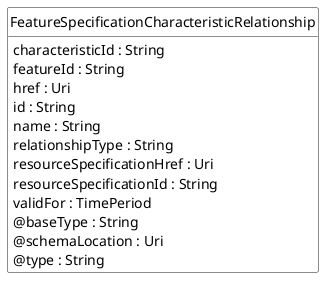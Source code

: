 @startuml
hide circle
hide methods
hide stereotype
show <<Enumeration>> stereotype
skinparam class {
   BackgroundColor<<Enumeration>> #E6F5F7
   BackgroundColor<<Ref>> #FFFFE0
   BackgroundColor<<Pivot>> #FFFFFFF
   BackgroundColor<<SimpleType>> #E2F0DA
   BackgroundColor #FCF2E3
}

class FeatureSpecificationCharacteristicRelationship <<Pivot>> {
    characteristicId : String
    featureId : String
    href : Uri
    id : String
    name : String
    relationshipType : String
    resourceSpecificationHref : Uri
    resourceSpecificationId : String
    validFor : TimePeriod
    @baseType : String
    @schemaLocation : Uri
    @type : String
}


@enduml